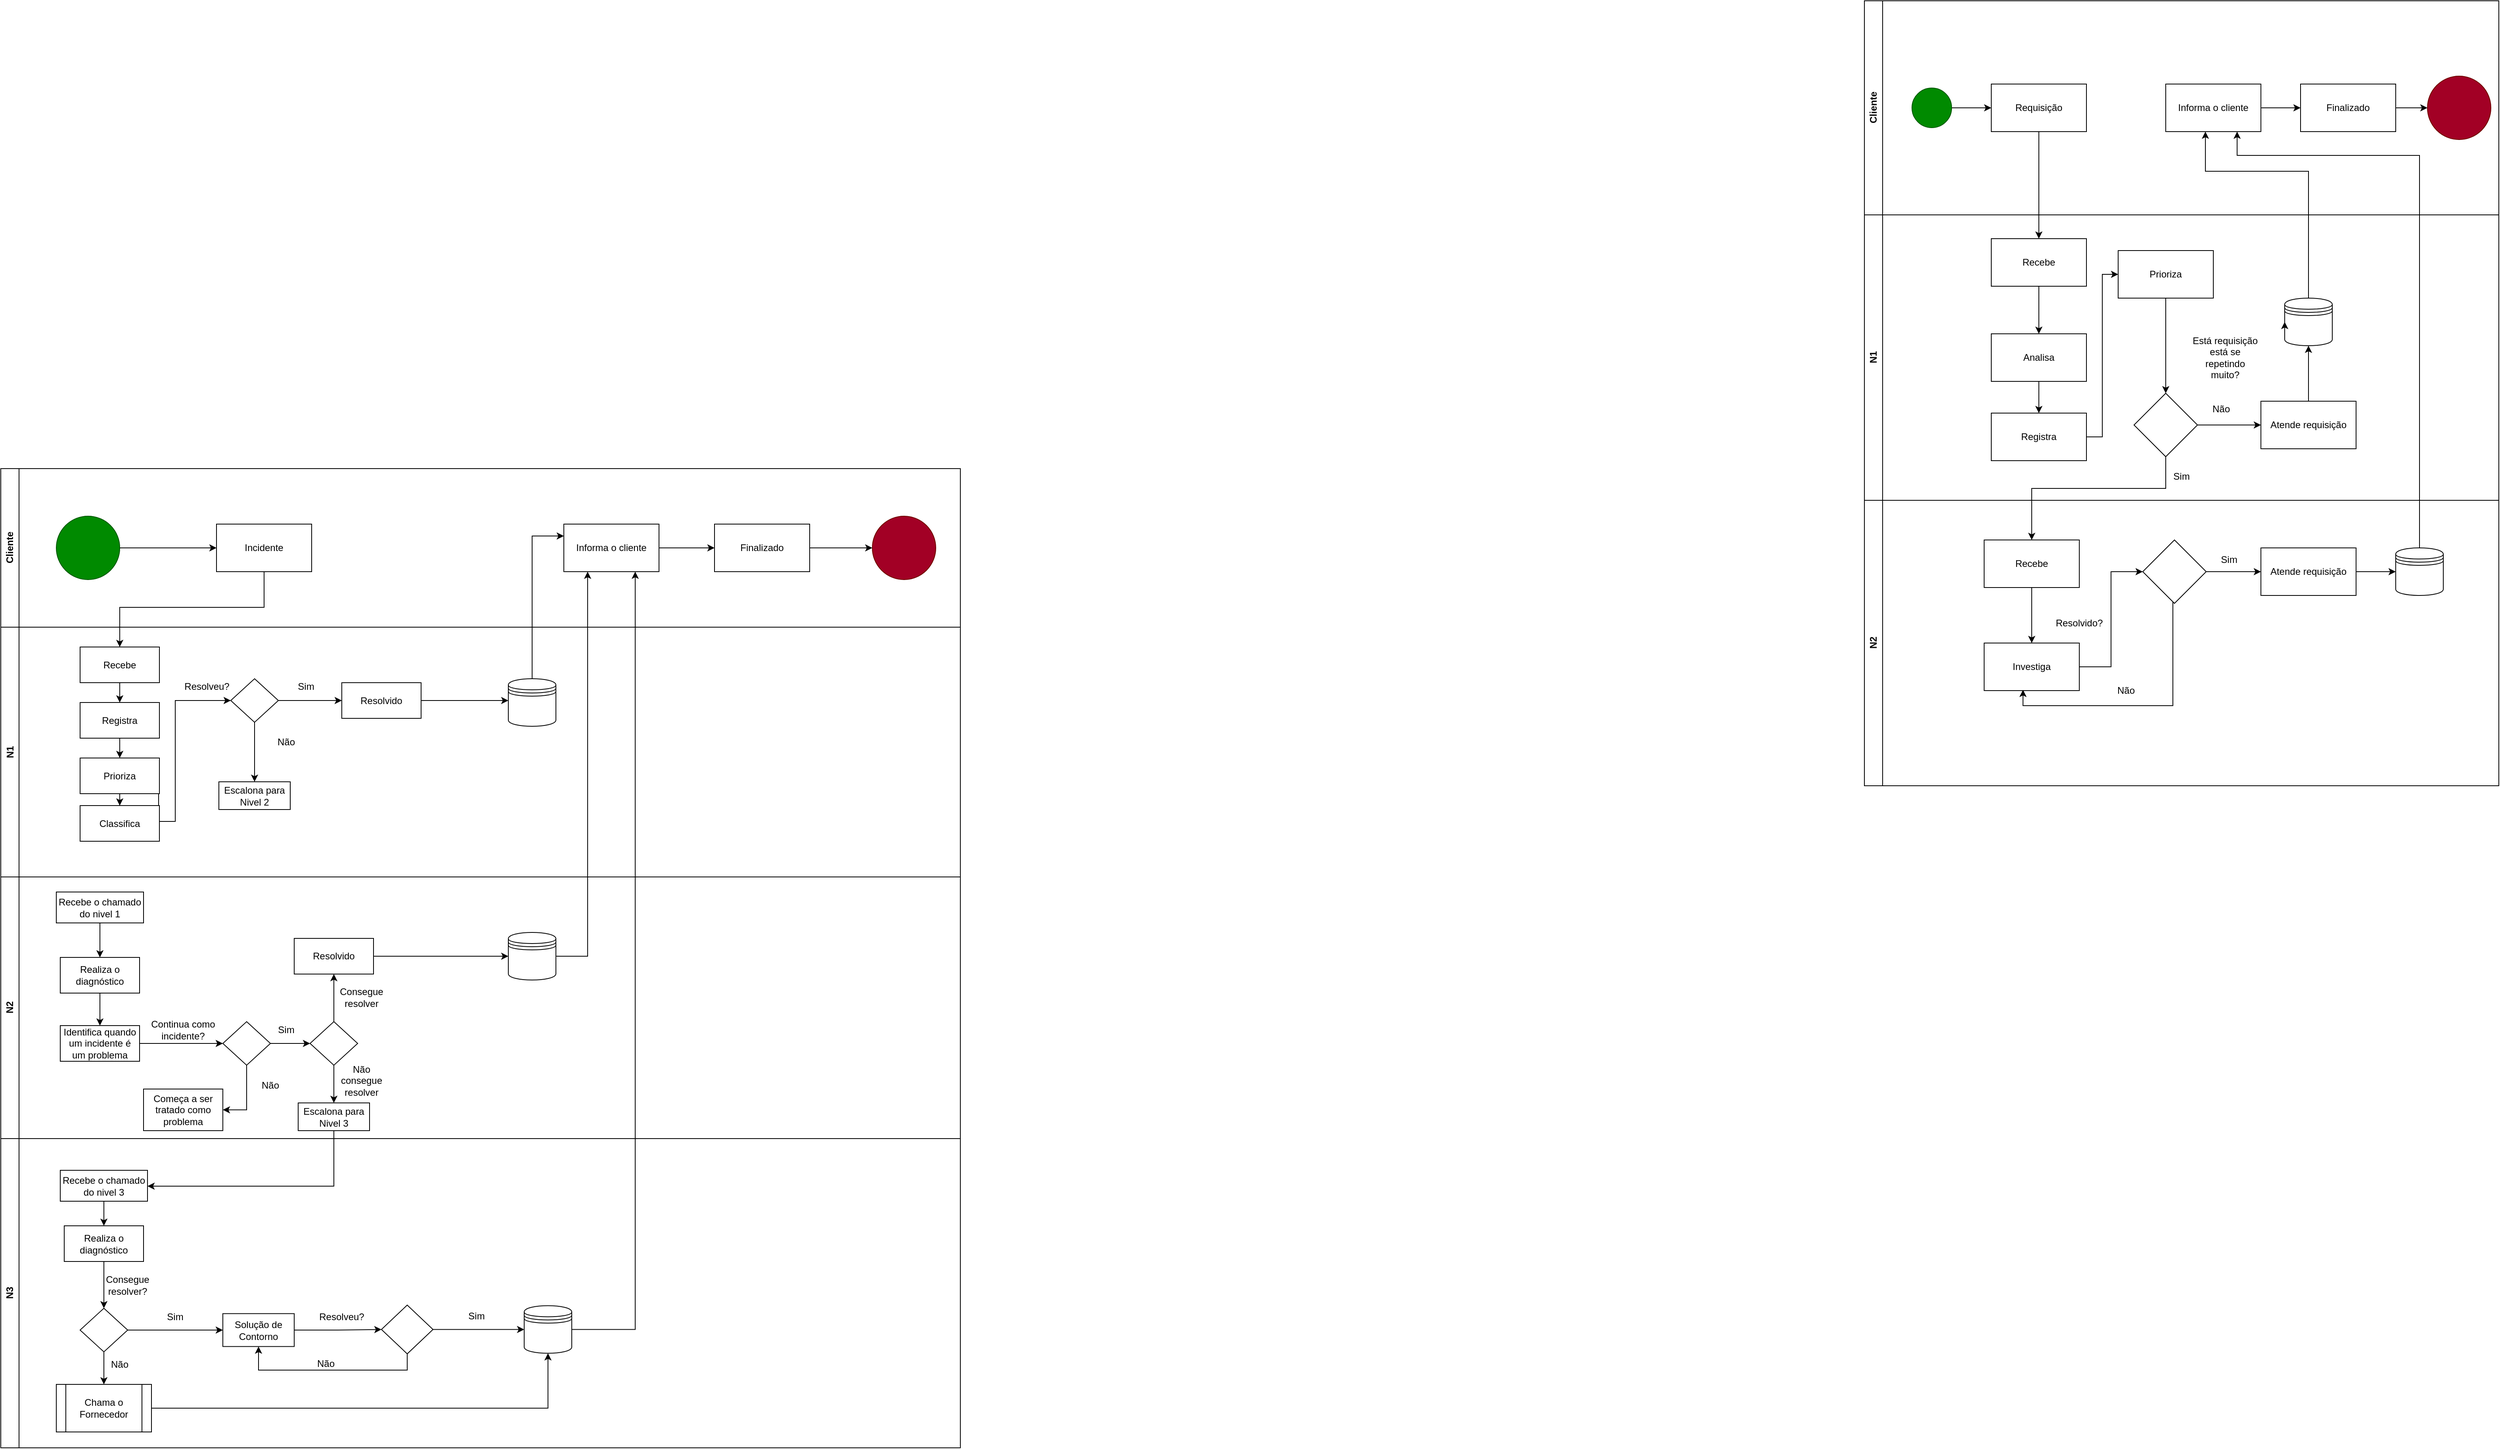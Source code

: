 <mxfile version="21.6.8" type="device">
  <diagram name="Página-1" id="hXJ0s1wKBTUplv9dP7Eq">
    <mxGraphModel dx="-1943" dy="749" grid="1" gridSize="10" guides="1" tooltips="1" connect="1" arrows="1" fold="1" page="0" pageScale="1" pageWidth="827" pageHeight="1169" math="0" shadow="0">
      <root>
        <mxCell id="0" />
        <mxCell id="1" parent="0" />
        <mxCell id="cr4gC9lYSwk-nvcHiaxD-121" value="Cliente&lt;br&gt;" style="swimlane;horizontal=0;whiteSpace=wrap;html=1;" parent="1" vertex="1">
          <mxGeometry x="3450" y="695" width="1210" height="200" as="geometry" />
        </mxCell>
        <mxCell id="cr4gC9lYSwk-nvcHiaxD-128" style="edgeStyle=orthogonalEdgeStyle;rounded=0;orthogonalLoop=1;jettySize=auto;html=1;entryX=0;entryY=0.5;entryDx=0;entryDy=0;" parent="cr4gC9lYSwk-nvcHiaxD-121" source="cr4gC9lYSwk-nvcHiaxD-124" target="cr4gC9lYSwk-nvcHiaxD-126" edge="1">
          <mxGeometry relative="1" as="geometry" />
        </mxCell>
        <mxCell id="cr4gC9lYSwk-nvcHiaxD-124" value="" style="ellipse;whiteSpace=wrap;html=1;aspect=fixed;fillColor=#008a00;fontColor=#ffffff;strokeColor=#005700;" parent="cr4gC9lYSwk-nvcHiaxD-121" vertex="1">
          <mxGeometry x="70" y="60" width="80" height="80" as="geometry" />
        </mxCell>
        <mxCell id="cr4gC9lYSwk-nvcHiaxD-125" value="" style="ellipse;whiteSpace=wrap;html=1;aspect=fixed;fillColor=#a20025;fontColor=#ffffff;strokeColor=#6F0000;" parent="cr4gC9lYSwk-nvcHiaxD-121" vertex="1">
          <mxGeometry x="1099" y="60" width="80" height="80" as="geometry" />
        </mxCell>
        <mxCell id="cr4gC9lYSwk-nvcHiaxD-126" value="Incidente" style="rounded=0;whiteSpace=wrap;html=1;" parent="cr4gC9lYSwk-nvcHiaxD-121" vertex="1">
          <mxGeometry x="272" y="70" width="120" height="60" as="geometry" />
        </mxCell>
        <mxCell id="cr4gC9lYSwk-nvcHiaxD-129" style="edgeStyle=orthogonalEdgeStyle;rounded=0;orthogonalLoop=1;jettySize=auto;html=1;" parent="cr4gC9lYSwk-nvcHiaxD-121" source="cr4gC9lYSwk-nvcHiaxD-127" target="cr4gC9lYSwk-nvcHiaxD-125" edge="1">
          <mxGeometry relative="1" as="geometry" />
        </mxCell>
        <mxCell id="cr4gC9lYSwk-nvcHiaxD-127" value="Finalizado" style="rounded=0;whiteSpace=wrap;html=1;" parent="cr4gC9lYSwk-nvcHiaxD-121" vertex="1">
          <mxGeometry x="900" y="70" width="120" height="60" as="geometry" />
        </mxCell>
        <mxCell id="cJJyXfFSYkXoEC7p0idP-39" value="" style="edgeStyle=orthogonalEdgeStyle;rounded=0;orthogonalLoop=1;jettySize=auto;html=1;" edge="1" parent="cr4gC9lYSwk-nvcHiaxD-121" source="cJJyXfFSYkXoEC7p0idP-37" target="cr4gC9lYSwk-nvcHiaxD-127">
          <mxGeometry relative="1" as="geometry" />
        </mxCell>
        <mxCell id="cJJyXfFSYkXoEC7p0idP-37" value="Informa o cliente" style="rounded=0;whiteSpace=wrap;html=1;" vertex="1" parent="cr4gC9lYSwk-nvcHiaxD-121">
          <mxGeometry x="710" y="70" width="120" height="60" as="geometry" />
        </mxCell>
        <mxCell id="cr4gC9lYSwk-nvcHiaxD-130" value="N1" style="swimlane;horizontal=0;whiteSpace=wrap;html=1;" parent="1" vertex="1">
          <mxGeometry x="3450" y="895" width="1210" height="315" as="geometry" />
        </mxCell>
        <mxCell id="cr4gC9lYSwk-nvcHiaxD-141" value="" style="edgeStyle=orthogonalEdgeStyle;rounded=0;orthogonalLoop=1;jettySize=auto;html=1;" parent="cr4gC9lYSwk-nvcHiaxD-130" source="cr4gC9lYSwk-nvcHiaxD-134" target="cr4gC9lYSwk-nvcHiaxD-139" edge="1">
          <mxGeometry relative="1" as="geometry" />
        </mxCell>
        <mxCell id="cr4gC9lYSwk-nvcHiaxD-134" value="Recebe" style="rounded=0;whiteSpace=wrap;html=1;" parent="cr4gC9lYSwk-nvcHiaxD-130" vertex="1">
          <mxGeometry x="100" y="25" width="100" height="45" as="geometry" />
        </mxCell>
        <mxCell id="cr4gC9lYSwk-nvcHiaxD-142" value="" style="edgeStyle=orthogonalEdgeStyle;rounded=0;orthogonalLoop=1;jettySize=auto;html=1;" parent="cr4gC9lYSwk-nvcHiaxD-130" source="cr4gC9lYSwk-nvcHiaxD-139" target="cr4gC9lYSwk-nvcHiaxD-140" edge="1">
          <mxGeometry relative="1" as="geometry" />
        </mxCell>
        <mxCell id="cr4gC9lYSwk-nvcHiaxD-139" value="Registra" style="rounded=0;whiteSpace=wrap;html=1;" parent="cr4gC9lYSwk-nvcHiaxD-130" vertex="1">
          <mxGeometry x="100" y="95" width="100" height="45" as="geometry" />
        </mxCell>
        <mxCell id="cr4gC9lYSwk-nvcHiaxD-145" value="" style="edgeStyle=orthogonalEdgeStyle;rounded=0;orthogonalLoop=1;jettySize=auto;html=1;entryX=0;entryY=0.5;entryDx=0;entryDy=0;" parent="cr4gC9lYSwk-nvcHiaxD-130" target="cr4gC9lYSwk-nvcHiaxD-144" edge="1">
          <mxGeometry relative="1" as="geometry">
            <mxPoint x="199" y="187.48" as="sourcePoint" />
            <mxPoint x="271.18" y="92.005" as="targetPoint" />
            <Array as="points">
              <mxPoint x="199" y="245" />
              <mxPoint x="220" y="245" />
              <mxPoint x="220" y="93" />
            </Array>
          </mxGeometry>
        </mxCell>
        <mxCell id="cJJyXfFSYkXoEC7p0idP-3" value="" style="edgeStyle=orthogonalEdgeStyle;rounded=0;orthogonalLoop=1;jettySize=auto;html=1;" edge="1" parent="cr4gC9lYSwk-nvcHiaxD-130" source="cr4gC9lYSwk-nvcHiaxD-140" target="cJJyXfFSYkXoEC7p0idP-1">
          <mxGeometry relative="1" as="geometry" />
        </mxCell>
        <mxCell id="cr4gC9lYSwk-nvcHiaxD-140" value="Prioriza" style="rounded=0;whiteSpace=wrap;html=1;" parent="cr4gC9lYSwk-nvcHiaxD-130" vertex="1">
          <mxGeometry x="100" y="165" width="100" height="45" as="geometry" />
        </mxCell>
        <mxCell id="cr4gC9lYSwk-nvcHiaxD-150" value="" style="edgeStyle=orthogonalEdgeStyle;rounded=0;orthogonalLoop=1;jettySize=auto;html=1;" parent="cr4gC9lYSwk-nvcHiaxD-130" source="cr4gC9lYSwk-nvcHiaxD-144" target="cr4gC9lYSwk-nvcHiaxD-149" edge="1">
          <mxGeometry relative="1" as="geometry" />
        </mxCell>
        <mxCell id="cr4gC9lYSwk-nvcHiaxD-155" value="" style="edgeStyle=orthogonalEdgeStyle;rounded=0;orthogonalLoop=1;jettySize=auto;html=1;" parent="cr4gC9lYSwk-nvcHiaxD-130" source="cr4gC9lYSwk-nvcHiaxD-144" edge="1">
          <mxGeometry relative="1" as="geometry">
            <mxPoint x="430" y="92.5" as="targetPoint" />
          </mxGeometry>
        </mxCell>
        <mxCell id="cr4gC9lYSwk-nvcHiaxD-144" value="" style="rhombus;whiteSpace=wrap;html=1;rounded=0;" parent="cr4gC9lYSwk-nvcHiaxD-130" vertex="1">
          <mxGeometry x="290" y="65" width="60" height="55" as="geometry" />
        </mxCell>
        <mxCell id="cr4gC9lYSwk-nvcHiaxD-146" value="Resolveu?" style="text;html=1;strokeColor=none;fillColor=none;align=center;verticalAlign=middle;whiteSpace=wrap;rounded=0;" parent="cr4gC9lYSwk-nvcHiaxD-130" vertex="1">
          <mxGeometry x="240" y="70" width="40" height="10" as="geometry" />
        </mxCell>
        <mxCell id="cr4gC9lYSwk-nvcHiaxD-149" value="Escalona para Nivel 2" style="whiteSpace=wrap;html=1;rounded=0;" parent="cr4gC9lYSwk-nvcHiaxD-130" vertex="1">
          <mxGeometry x="275" y="195" width="90" height="35" as="geometry" />
        </mxCell>
        <mxCell id="cr4gC9lYSwk-nvcHiaxD-151" value="Não" style="text;html=1;strokeColor=none;fillColor=none;align=center;verticalAlign=middle;whiteSpace=wrap;rounded=0;" parent="cr4gC9lYSwk-nvcHiaxD-130" vertex="1">
          <mxGeometry x="340" y="140" width="40" height="10" as="geometry" />
        </mxCell>
        <mxCell id="cr4gC9lYSwk-nvcHiaxD-156" value="Sim" style="text;html=1;strokeColor=none;fillColor=none;align=center;verticalAlign=middle;whiteSpace=wrap;rounded=0;" parent="cr4gC9lYSwk-nvcHiaxD-130" vertex="1">
          <mxGeometry x="365" y="70" width="40" height="10" as="geometry" />
        </mxCell>
        <mxCell id="cr4gC9lYSwk-nvcHiaxD-160" style="edgeStyle=orthogonalEdgeStyle;rounded=0;orthogonalLoop=1;jettySize=auto;html=1;" parent="cr4gC9lYSwk-nvcHiaxD-130" source="cr4gC9lYSwk-nvcHiaxD-158" edge="1">
          <mxGeometry relative="1" as="geometry">
            <mxPoint x="640" y="92.5" as="targetPoint" />
          </mxGeometry>
        </mxCell>
        <mxCell id="cr4gC9lYSwk-nvcHiaxD-158" value="Resolvido" style="rounded=0;whiteSpace=wrap;html=1;" parent="cr4gC9lYSwk-nvcHiaxD-130" vertex="1">
          <mxGeometry x="430" y="70" width="100" height="45" as="geometry" />
        </mxCell>
        <mxCell id="cr4gC9lYSwk-nvcHiaxD-159" value="" style="shape=datastore;whiteSpace=wrap;html=1;" parent="cr4gC9lYSwk-nvcHiaxD-130" vertex="1">
          <mxGeometry x="640" y="65" width="60" height="60" as="geometry" />
        </mxCell>
        <mxCell id="cr4gC9lYSwk-nvcHiaxD-182" style="edgeStyle=orthogonalEdgeStyle;rounded=0;orthogonalLoop=1;jettySize=auto;html=1;exitX=0.5;exitY=1;exitDx=0;exitDy=0;" parent="cr4gC9lYSwk-nvcHiaxD-130" source="cr4gC9lYSwk-nvcHiaxD-149" target="cr4gC9lYSwk-nvcHiaxD-149" edge="1">
          <mxGeometry relative="1" as="geometry" />
        </mxCell>
        <mxCell id="cJJyXfFSYkXoEC7p0idP-1" value="Classifica" style="rounded=0;whiteSpace=wrap;html=1;" vertex="1" parent="cr4gC9lYSwk-nvcHiaxD-130">
          <mxGeometry x="100" y="225" width="100" height="45" as="geometry" />
        </mxCell>
        <mxCell id="cr4gC9lYSwk-nvcHiaxD-138" style="edgeStyle=orthogonalEdgeStyle;rounded=0;orthogonalLoop=1;jettySize=auto;html=1;" parent="1" source="cr4gC9lYSwk-nvcHiaxD-126" target="cr4gC9lYSwk-nvcHiaxD-134" edge="1">
          <mxGeometry relative="1" as="geometry">
            <Array as="points">
              <mxPoint x="3782" y="870" />
              <mxPoint x="3600" y="870" />
            </Array>
          </mxGeometry>
        </mxCell>
        <mxCell id="cr4gC9lYSwk-nvcHiaxD-226" value="N2&lt;br&gt;" style="swimlane;horizontal=0;whiteSpace=wrap;html=1;" parent="1" vertex="1">
          <mxGeometry x="3450" y="1210" width="1210" height="330" as="geometry" />
        </mxCell>
        <mxCell id="cr4gC9lYSwk-nvcHiaxD-227" style="edgeStyle=orthogonalEdgeStyle;rounded=0;orthogonalLoop=1;jettySize=auto;html=1;entryX=0.5;entryY=0;entryDx=0;entryDy=0;" parent="cr4gC9lYSwk-nvcHiaxD-226" source="cr4gC9lYSwk-nvcHiaxD-228" target="cr4gC9lYSwk-nvcHiaxD-230" edge="1">
          <mxGeometry relative="1" as="geometry" />
        </mxCell>
        <mxCell id="cr4gC9lYSwk-nvcHiaxD-228" value="Recebe o chamado do nivel 1&lt;br&gt;" style="whiteSpace=wrap;html=1;rounded=0;" parent="cr4gC9lYSwk-nvcHiaxD-226" vertex="1">
          <mxGeometry x="70" y="19" width="110" height="39" as="geometry" />
        </mxCell>
        <mxCell id="cr4gC9lYSwk-nvcHiaxD-229" value="" style="edgeStyle=orthogonalEdgeStyle;rounded=0;orthogonalLoop=1;jettySize=auto;html=1;" parent="cr4gC9lYSwk-nvcHiaxD-226" source="cr4gC9lYSwk-nvcHiaxD-230" target="cr4gC9lYSwk-nvcHiaxD-232" edge="1">
          <mxGeometry relative="1" as="geometry" />
        </mxCell>
        <mxCell id="cr4gC9lYSwk-nvcHiaxD-230" value="Realiza o diagnóstico" style="rounded=0;whiteSpace=wrap;html=1;" parent="cr4gC9lYSwk-nvcHiaxD-226" vertex="1">
          <mxGeometry x="75" y="101.5" width="100" height="45" as="geometry" />
        </mxCell>
        <mxCell id="cr4gC9lYSwk-nvcHiaxD-231" value="" style="edgeStyle=orthogonalEdgeStyle;rounded=0;orthogonalLoop=1;jettySize=auto;html=1;" parent="cr4gC9lYSwk-nvcHiaxD-226" source="cr4gC9lYSwk-nvcHiaxD-232" target="cr4gC9lYSwk-nvcHiaxD-235" edge="1">
          <mxGeometry relative="1" as="geometry" />
        </mxCell>
        <mxCell id="cr4gC9lYSwk-nvcHiaxD-232" value="Identifica quando um incidente é um problema" style="rounded=0;whiteSpace=wrap;html=1;" parent="cr4gC9lYSwk-nvcHiaxD-226" vertex="1">
          <mxGeometry x="75" y="187.5" width="100" height="45" as="geometry" />
        </mxCell>
        <mxCell id="cr4gC9lYSwk-nvcHiaxD-233" style="edgeStyle=orthogonalEdgeStyle;rounded=0;orthogonalLoop=1;jettySize=auto;html=1;entryX=1;entryY=0.5;entryDx=0;entryDy=0;" parent="cr4gC9lYSwk-nvcHiaxD-226" source="cr4gC9lYSwk-nvcHiaxD-235" target="cr4gC9lYSwk-nvcHiaxD-237" edge="1">
          <mxGeometry relative="1" as="geometry">
            <mxPoint x="310" y="287.5" as="targetPoint" />
          </mxGeometry>
        </mxCell>
        <mxCell id="cr4gC9lYSwk-nvcHiaxD-234" value="" style="edgeStyle=orthogonalEdgeStyle;rounded=0;orthogonalLoop=1;jettySize=auto;html=1;" parent="cr4gC9lYSwk-nvcHiaxD-226" source="cr4gC9lYSwk-nvcHiaxD-235" target="cr4gC9lYSwk-nvcHiaxD-241" edge="1">
          <mxGeometry relative="1" as="geometry" />
        </mxCell>
        <mxCell id="cr4gC9lYSwk-nvcHiaxD-235" value="" style="rhombus;whiteSpace=wrap;html=1;rounded=0;" parent="cr4gC9lYSwk-nvcHiaxD-226" vertex="1">
          <mxGeometry x="280" y="182.5" width="60" height="55" as="geometry" />
        </mxCell>
        <mxCell id="cr4gC9lYSwk-nvcHiaxD-236" value="Continua como incidente?" style="text;html=1;strokeColor=none;fillColor=none;align=center;verticalAlign=middle;whiteSpace=wrap;rounded=0;" parent="cr4gC9lYSwk-nvcHiaxD-226" vertex="1">
          <mxGeometry x="180" y="187.5" width="100" height="10" as="geometry" />
        </mxCell>
        <mxCell id="cr4gC9lYSwk-nvcHiaxD-237" value="Começa a ser tratado como problema" style="rounded=0;whiteSpace=wrap;html=1;" parent="cr4gC9lYSwk-nvcHiaxD-226" vertex="1">
          <mxGeometry x="180" y="267.5" width="100" height="52.5" as="geometry" />
        </mxCell>
        <mxCell id="cr4gC9lYSwk-nvcHiaxD-238" value="Não" style="text;html=1;strokeColor=none;fillColor=none;align=center;verticalAlign=middle;whiteSpace=wrap;rounded=0;" parent="cr4gC9lYSwk-nvcHiaxD-226" vertex="1">
          <mxGeometry x="320" y="257.5" width="40" height="10" as="geometry" />
        </mxCell>
        <mxCell id="cr4gC9lYSwk-nvcHiaxD-239" value="" style="edgeStyle=orthogonalEdgeStyle;rounded=0;orthogonalLoop=1;jettySize=auto;html=1;" parent="cr4gC9lYSwk-nvcHiaxD-226" source="cr4gC9lYSwk-nvcHiaxD-241" target="cr4gC9lYSwk-nvcHiaxD-245" edge="1">
          <mxGeometry relative="1" as="geometry" />
        </mxCell>
        <mxCell id="cr4gC9lYSwk-nvcHiaxD-240" value="" style="edgeStyle=orthogonalEdgeStyle;rounded=0;orthogonalLoop=1;jettySize=auto;html=1;" parent="cr4gC9lYSwk-nvcHiaxD-226" source="cr4gC9lYSwk-nvcHiaxD-241" target="cr4gC9lYSwk-nvcHiaxD-247" edge="1">
          <mxGeometry relative="1" as="geometry" />
        </mxCell>
        <mxCell id="cr4gC9lYSwk-nvcHiaxD-241" value="" style="rhombus;whiteSpace=wrap;html=1;rounded=0;" parent="cr4gC9lYSwk-nvcHiaxD-226" vertex="1">
          <mxGeometry x="390" y="182.5" width="60" height="55" as="geometry" />
        </mxCell>
        <mxCell id="cr4gC9lYSwk-nvcHiaxD-242" value="Sim" style="text;html=1;strokeColor=none;fillColor=none;align=center;verticalAlign=middle;whiteSpace=wrap;rounded=0;" parent="cr4gC9lYSwk-nvcHiaxD-226" vertex="1">
          <mxGeometry x="340" y="187.5" width="40" height="10" as="geometry" />
        </mxCell>
        <mxCell id="cr4gC9lYSwk-nvcHiaxD-243" value="Consegue resolver" style="text;html=1;strokeColor=none;fillColor=none;align=center;verticalAlign=middle;whiteSpace=wrap;rounded=0;" parent="cr4gC9lYSwk-nvcHiaxD-226" vertex="1">
          <mxGeometry x="435" y="146.5" width="40" height="10" as="geometry" />
        </mxCell>
        <mxCell id="cr4gC9lYSwk-nvcHiaxD-244" value="Não consegue resolver" style="text;html=1;strokeColor=none;fillColor=none;align=center;verticalAlign=middle;whiteSpace=wrap;rounded=0;" parent="cr4gC9lYSwk-nvcHiaxD-226" vertex="1">
          <mxGeometry x="430" y="240" width="50" height="33.5" as="geometry" />
        </mxCell>
        <mxCell id="cr4gC9lYSwk-nvcHiaxD-245" value="Escalona para Nivel 3" style="whiteSpace=wrap;html=1;rounded=0;" parent="cr4gC9lYSwk-nvcHiaxD-226" vertex="1">
          <mxGeometry x="375" y="285" width="90" height="35" as="geometry" />
        </mxCell>
        <mxCell id="cr4gC9lYSwk-nvcHiaxD-246" style="edgeStyle=orthogonalEdgeStyle;rounded=0;orthogonalLoop=1;jettySize=auto;html=1;entryX=0;entryY=0.5;entryDx=0;entryDy=0;" parent="cr4gC9lYSwk-nvcHiaxD-226" source="cr4gC9lYSwk-nvcHiaxD-247" target="cr4gC9lYSwk-nvcHiaxD-248" edge="1">
          <mxGeometry relative="1" as="geometry" />
        </mxCell>
        <mxCell id="cr4gC9lYSwk-nvcHiaxD-247" value="Resolvido" style="rounded=0;whiteSpace=wrap;html=1;" parent="cr4gC9lYSwk-nvcHiaxD-226" vertex="1">
          <mxGeometry x="370" y="77.5" width="100" height="45" as="geometry" />
        </mxCell>
        <mxCell id="cr4gC9lYSwk-nvcHiaxD-248" value="" style="shape=datastore;whiteSpace=wrap;html=1;" parent="cr4gC9lYSwk-nvcHiaxD-226" vertex="1">
          <mxGeometry x="640" y="70" width="60" height="60" as="geometry" />
        </mxCell>
        <mxCell id="cJJyXfFSYkXoEC7p0idP-7" value="N3&lt;br&gt;" style="swimlane;horizontal=0;whiteSpace=wrap;html=1;" vertex="1" parent="1">
          <mxGeometry x="3450" y="1540" width="1210" height="390" as="geometry" />
        </mxCell>
        <mxCell id="cJJyXfFSYkXoEC7p0idP-11" style="edgeStyle=orthogonalEdgeStyle;rounded=0;orthogonalLoop=1;jettySize=auto;html=1;entryX=0.5;entryY=0;entryDx=0;entryDy=0;" edge="1" parent="cJJyXfFSYkXoEC7p0idP-7" source="cJJyXfFSYkXoEC7p0idP-8" target="cJJyXfFSYkXoEC7p0idP-10">
          <mxGeometry relative="1" as="geometry" />
        </mxCell>
        <mxCell id="cJJyXfFSYkXoEC7p0idP-8" value="Recebe o chamado do nivel 3" style="whiteSpace=wrap;html=1;rounded=0;" vertex="1" parent="cJJyXfFSYkXoEC7p0idP-7">
          <mxGeometry x="75" y="40" width="110" height="39" as="geometry" />
        </mxCell>
        <mxCell id="cJJyXfFSYkXoEC7p0idP-13" value="" style="edgeStyle=orthogonalEdgeStyle;rounded=0;orthogonalLoop=1;jettySize=auto;html=1;" edge="1" parent="cJJyXfFSYkXoEC7p0idP-7" source="cJJyXfFSYkXoEC7p0idP-10" target="cJJyXfFSYkXoEC7p0idP-12">
          <mxGeometry relative="1" as="geometry" />
        </mxCell>
        <mxCell id="cJJyXfFSYkXoEC7p0idP-10" value="Realiza o diagnóstico" style="rounded=0;whiteSpace=wrap;html=1;" vertex="1" parent="cJJyXfFSYkXoEC7p0idP-7">
          <mxGeometry x="80" y="110" width="100" height="45" as="geometry" />
        </mxCell>
        <mxCell id="cJJyXfFSYkXoEC7p0idP-19" value="" style="edgeStyle=orthogonalEdgeStyle;rounded=0;orthogonalLoop=1;jettySize=auto;html=1;" edge="1" parent="cJJyXfFSYkXoEC7p0idP-7" source="cJJyXfFSYkXoEC7p0idP-12" target="cJJyXfFSYkXoEC7p0idP-18">
          <mxGeometry relative="1" as="geometry" />
        </mxCell>
        <mxCell id="cJJyXfFSYkXoEC7p0idP-23" value="" style="edgeStyle=orthogonalEdgeStyle;rounded=0;orthogonalLoop=1;jettySize=auto;html=1;" edge="1" parent="cJJyXfFSYkXoEC7p0idP-7" source="cJJyXfFSYkXoEC7p0idP-12" target="cJJyXfFSYkXoEC7p0idP-22">
          <mxGeometry relative="1" as="geometry" />
        </mxCell>
        <mxCell id="cJJyXfFSYkXoEC7p0idP-12" value="" style="rhombus;whiteSpace=wrap;html=1;rounded=0;" vertex="1" parent="cJJyXfFSYkXoEC7p0idP-7">
          <mxGeometry x="100" y="214" width="60" height="55" as="geometry" />
        </mxCell>
        <mxCell id="cJJyXfFSYkXoEC7p0idP-15" value="Consegue resolver?" style="text;html=1;strokeColor=none;fillColor=none;align=center;verticalAlign=middle;whiteSpace=wrap;rounded=0;" vertex="1" parent="cJJyXfFSYkXoEC7p0idP-7">
          <mxGeometry x="130" y="170" width="60" height="30" as="geometry" />
        </mxCell>
        <mxCell id="cJJyXfFSYkXoEC7p0idP-28" value="" style="edgeStyle=orthogonalEdgeStyle;rounded=0;orthogonalLoop=1;jettySize=auto;html=1;" edge="1" parent="cJJyXfFSYkXoEC7p0idP-7" source="cJJyXfFSYkXoEC7p0idP-18" target="cJJyXfFSYkXoEC7p0idP-27">
          <mxGeometry relative="1" as="geometry" />
        </mxCell>
        <mxCell id="cJJyXfFSYkXoEC7p0idP-18" value="Solução de Contorno" style="whiteSpace=wrap;html=1;rounded=0;" vertex="1" parent="cJJyXfFSYkXoEC7p0idP-7">
          <mxGeometry x="280" y="220.75" width="90" height="41.5" as="geometry" />
        </mxCell>
        <mxCell id="cJJyXfFSYkXoEC7p0idP-42" style="edgeStyle=orthogonalEdgeStyle;rounded=0;orthogonalLoop=1;jettySize=auto;html=1;entryX=0.5;entryY=1;entryDx=0;entryDy=0;" edge="1" parent="cJJyXfFSYkXoEC7p0idP-7" source="cJJyXfFSYkXoEC7p0idP-22" target="cJJyXfFSYkXoEC7p0idP-35">
          <mxGeometry relative="1" as="geometry">
            <mxPoint x="690" y="280" as="targetPoint" />
          </mxGeometry>
        </mxCell>
        <mxCell id="cJJyXfFSYkXoEC7p0idP-22" value="Chama o Fornecedor" style="shape=process;whiteSpace=wrap;html=1;backgroundOutline=1;" vertex="1" parent="cJJyXfFSYkXoEC7p0idP-7">
          <mxGeometry x="70" y="310" width="120" height="60" as="geometry" />
        </mxCell>
        <mxCell id="cJJyXfFSYkXoEC7p0idP-24" value="Sim" style="text;html=1;strokeColor=none;fillColor=none;align=center;verticalAlign=middle;whiteSpace=wrap;rounded=0;" vertex="1" parent="cJJyXfFSYkXoEC7p0idP-7">
          <mxGeometry x="190" y="210" width="60" height="30" as="geometry" />
        </mxCell>
        <mxCell id="cJJyXfFSYkXoEC7p0idP-26" value="Não" style="text;html=1;strokeColor=none;fillColor=none;align=center;verticalAlign=middle;whiteSpace=wrap;rounded=0;" vertex="1" parent="cJJyXfFSYkXoEC7p0idP-7">
          <mxGeometry x="120" y="270" width="60" height="30" as="geometry" />
        </mxCell>
        <mxCell id="cJJyXfFSYkXoEC7p0idP-30" style="edgeStyle=orthogonalEdgeStyle;rounded=0;orthogonalLoop=1;jettySize=auto;html=1;entryX=0.5;entryY=1;entryDx=0;entryDy=0;" edge="1" parent="cJJyXfFSYkXoEC7p0idP-7" source="cJJyXfFSYkXoEC7p0idP-27" target="cJJyXfFSYkXoEC7p0idP-18">
          <mxGeometry relative="1" as="geometry">
            <Array as="points">
              <mxPoint x="512" y="292" />
              <mxPoint x="325" y="292" />
            </Array>
          </mxGeometry>
        </mxCell>
        <mxCell id="cJJyXfFSYkXoEC7p0idP-36" value="" style="edgeStyle=orthogonalEdgeStyle;rounded=0;orthogonalLoop=1;jettySize=auto;html=1;" edge="1" parent="cJJyXfFSYkXoEC7p0idP-7" source="cJJyXfFSYkXoEC7p0idP-27" target="cJJyXfFSYkXoEC7p0idP-35">
          <mxGeometry relative="1" as="geometry" />
        </mxCell>
        <mxCell id="cJJyXfFSYkXoEC7p0idP-27" value="" style="rhombus;whiteSpace=wrap;html=1;rounded=0;" vertex="1" parent="cJJyXfFSYkXoEC7p0idP-7">
          <mxGeometry x="480" y="210" width="65" height="61.5" as="geometry" />
        </mxCell>
        <mxCell id="cJJyXfFSYkXoEC7p0idP-29" value="Resolveu?" style="text;html=1;strokeColor=none;fillColor=none;align=center;verticalAlign=middle;whiteSpace=wrap;rounded=0;" vertex="1" parent="cJJyXfFSYkXoEC7p0idP-7">
          <mxGeometry x="400" y="210" width="60" height="30" as="geometry" />
        </mxCell>
        <mxCell id="cJJyXfFSYkXoEC7p0idP-31" value="Não" style="text;html=1;strokeColor=none;fillColor=none;align=center;verticalAlign=middle;whiteSpace=wrap;rounded=0;" vertex="1" parent="cJJyXfFSYkXoEC7p0idP-7">
          <mxGeometry x="380" y="269" width="60" height="30" as="geometry" />
        </mxCell>
        <mxCell id="cJJyXfFSYkXoEC7p0idP-34" value="Sim" style="text;html=1;strokeColor=none;fillColor=none;align=center;verticalAlign=middle;whiteSpace=wrap;rounded=0;" vertex="1" parent="cJJyXfFSYkXoEC7p0idP-7">
          <mxGeometry x="570" y="209" width="60" height="30" as="geometry" />
        </mxCell>
        <mxCell id="cJJyXfFSYkXoEC7p0idP-35" value="" style="shape=datastore;whiteSpace=wrap;html=1;" vertex="1" parent="cJJyXfFSYkXoEC7p0idP-7">
          <mxGeometry x="660" y="210.75" width="60" height="60" as="geometry" />
        </mxCell>
        <mxCell id="cJJyXfFSYkXoEC7p0idP-9" style="edgeStyle=orthogonalEdgeStyle;rounded=0;orthogonalLoop=1;jettySize=auto;html=1;entryX=1;entryY=0.5;entryDx=0;entryDy=0;" edge="1" parent="1" source="cr4gC9lYSwk-nvcHiaxD-245" target="cJJyXfFSYkXoEC7p0idP-8">
          <mxGeometry relative="1" as="geometry">
            <Array as="points">
              <mxPoint x="3870" y="1600" />
              <mxPoint x="3635" y="1600" />
            </Array>
          </mxGeometry>
        </mxCell>
        <mxCell id="cJJyXfFSYkXoEC7p0idP-38" style="edgeStyle=orthogonalEdgeStyle;rounded=0;orthogonalLoop=1;jettySize=auto;html=1;entryX=0;entryY=0.25;entryDx=0;entryDy=0;" edge="1" parent="1" source="cr4gC9lYSwk-nvcHiaxD-159" target="cJJyXfFSYkXoEC7p0idP-37">
          <mxGeometry relative="1" as="geometry">
            <Array as="points">
              <mxPoint x="4120" y="780" />
            </Array>
          </mxGeometry>
        </mxCell>
        <mxCell id="cJJyXfFSYkXoEC7p0idP-40" style="edgeStyle=orthogonalEdgeStyle;rounded=0;orthogonalLoop=1;jettySize=auto;html=1;entryX=0.25;entryY=1;entryDx=0;entryDy=0;" edge="1" parent="1" source="cr4gC9lYSwk-nvcHiaxD-248" target="cJJyXfFSYkXoEC7p0idP-37">
          <mxGeometry relative="1" as="geometry" />
        </mxCell>
        <mxCell id="cJJyXfFSYkXoEC7p0idP-41" style="edgeStyle=orthogonalEdgeStyle;rounded=0;orthogonalLoop=1;jettySize=auto;html=1;entryX=0.75;entryY=1;entryDx=0;entryDy=0;" edge="1" parent="1" source="cJJyXfFSYkXoEC7p0idP-35" target="cJJyXfFSYkXoEC7p0idP-37">
          <mxGeometry relative="1" as="geometry">
            <Array as="points">
              <mxPoint x="4250" y="1781" />
            </Array>
          </mxGeometry>
        </mxCell>
        <mxCell id="cJJyXfFSYkXoEC7p0idP-112" value="N1&lt;br&gt;" style="swimlane;horizontal=0;whiteSpace=wrap;html=1;" vertex="1" parent="1">
          <mxGeometry x="5800" y="375" width="800" height="360" as="geometry" />
        </mxCell>
        <mxCell id="cJJyXfFSYkXoEC7p0idP-113" value="" style="edgeStyle=orthogonalEdgeStyle;rounded=0;orthogonalLoop=1;jettySize=auto;html=1;" edge="1" parent="cJJyXfFSYkXoEC7p0idP-112" source="cJJyXfFSYkXoEC7p0idP-114" target="cJJyXfFSYkXoEC7p0idP-116">
          <mxGeometry relative="1" as="geometry" />
        </mxCell>
        <mxCell id="cJJyXfFSYkXoEC7p0idP-114" value="Recebe" style="rounded=0;whiteSpace=wrap;html=1;" vertex="1" parent="cJJyXfFSYkXoEC7p0idP-112">
          <mxGeometry x="160" y="30" width="120" height="60" as="geometry" />
        </mxCell>
        <mxCell id="cJJyXfFSYkXoEC7p0idP-115" value="" style="edgeStyle=orthogonalEdgeStyle;rounded=0;orthogonalLoop=1;jettySize=auto;html=1;" edge="1" parent="cJJyXfFSYkXoEC7p0idP-112" source="cJJyXfFSYkXoEC7p0idP-116" target="cJJyXfFSYkXoEC7p0idP-118">
          <mxGeometry relative="1" as="geometry" />
        </mxCell>
        <mxCell id="cJJyXfFSYkXoEC7p0idP-116" value="Analisa" style="rounded=0;whiteSpace=wrap;html=1;" vertex="1" parent="cJJyXfFSYkXoEC7p0idP-112">
          <mxGeometry x="160" y="150" width="120" height="60" as="geometry" />
        </mxCell>
        <mxCell id="cJJyXfFSYkXoEC7p0idP-117" style="edgeStyle=orthogonalEdgeStyle;rounded=0;orthogonalLoop=1;jettySize=auto;html=1;entryX=0;entryY=0.5;entryDx=0;entryDy=0;" edge="1" parent="cJJyXfFSYkXoEC7p0idP-112" source="cJJyXfFSYkXoEC7p0idP-118" target="cJJyXfFSYkXoEC7p0idP-120">
          <mxGeometry relative="1" as="geometry" />
        </mxCell>
        <mxCell id="cJJyXfFSYkXoEC7p0idP-118" value="Registra" style="rounded=0;whiteSpace=wrap;html=1;" vertex="1" parent="cJJyXfFSYkXoEC7p0idP-112">
          <mxGeometry x="160" y="250" width="120" height="60" as="geometry" />
        </mxCell>
        <mxCell id="cJJyXfFSYkXoEC7p0idP-119" value="" style="edgeStyle=orthogonalEdgeStyle;rounded=0;orthogonalLoop=1;jettySize=auto;html=1;" edge="1" parent="cJJyXfFSYkXoEC7p0idP-112" source="cJJyXfFSYkXoEC7p0idP-120" target="cJJyXfFSYkXoEC7p0idP-122">
          <mxGeometry relative="1" as="geometry" />
        </mxCell>
        <mxCell id="cJJyXfFSYkXoEC7p0idP-120" value="Prioriza" style="rounded=0;whiteSpace=wrap;html=1;" vertex="1" parent="cJJyXfFSYkXoEC7p0idP-112">
          <mxGeometry x="320" y="45" width="120" height="60" as="geometry" />
        </mxCell>
        <mxCell id="cJJyXfFSYkXoEC7p0idP-121" value="" style="edgeStyle=orthogonalEdgeStyle;rounded=0;orthogonalLoop=1;jettySize=auto;html=1;" edge="1" parent="cJJyXfFSYkXoEC7p0idP-112" source="cJJyXfFSYkXoEC7p0idP-122" target="cJJyXfFSYkXoEC7p0idP-125">
          <mxGeometry relative="1" as="geometry" />
        </mxCell>
        <mxCell id="cJJyXfFSYkXoEC7p0idP-122" value="" style="rhombus;whiteSpace=wrap;html=1;rounded=0;" vertex="1" parent="cJJyXfFSYkXoEC7p0idP-112">
          <mxGeometry x="340" y="225" width="80" height="80" as="geometry" />
        </mxCell>
        <mxCell id="cJJyXfFSYkXoEC7p0idP-123" value="Está requisição está se repetindo muito?" style="text;html=1;strokeColor=none;fillColor=none;align=center;verticalAlign=middle;whiteSpace=wrap;rounded=0;" vertex="1" parent="cJJyXfFSYkXoEC7p0idP-112">
          <mxGeometry x="410" y="145" width="90" height="70" as="geometry" />
        </mxCell>
        <mxCell id="cJJyXfFSYkXoEC7p0idP-156" value="" style="edgeStyle=orthogonalEdgeStyle;rounded=0;orthogonalLoop=1;jettySize=auto;html=1;" edge="1" parent="cJJyXfFSYkXoEC7p0idP-112" source="cJJyXfFSYkXoEC7p0idP-125" target="cJJyXfFSYkXoEC7p0idP-128">
          <mxGeometry relative="1" as="geometry" />
        </mxCell>
        <mxCell id="cJJyXfFSYkXoEC7p0idP-125" value="Atende requisição" style="whiteSpace=wrap;html=1;rounded=0;" vertex="1" parent="cJJyXfFSYkXoEC7p0idP-112">
          <mxGeometry x="500" y="235" width="120" height="60" as="geometry" />
        </mxCell>
        <mxCell id="cJJyXfFSYkXoEC7p0idP-126" value="Não" style="text;html=1;strokeColor=none;fillColor=none;align=center;verticalAlign=middle;whiteSpace=wrap;rounded=0;" vertex="1" parent="cJJyXfFSYkXoEC7p0idP-112">
          <mxGeometry x="370" y="225" width="160" height="40" as="geometry" />
        </mxCell>
        <mxCell id="cJJyXfFSYkXoEC7p0idP-128" value="" style="shape=datastore;whiteSpace=wrap;html=1;" vertex="1" parent="cJJyXfFSYkXoEC7p0idP-112">
          <mxGeometry x="530" y="105" width="60" height="60" as="geometry" />
        </mxCell>
        <mxCell id="cJJyXfFSYkXoEC7p0idP-155" style="edgeStyle=orthogonalEdgeStyle;rounded=0;orthogonalLoop=1;jettySize=auto;html=1;exitX=0;exitY=0.7;exitDx=0;exitDy=0;entryX=0;entryY=0.5;entryDx=0;entryDy=0;" edge="1" parent="cJJyXfFSYkXoEC7p0idP-112" source="cJJyXfFSYkXoEC7p0idP-128" target="cJJyXfFSYkXoEC7p0idP-128">
          <mxGeometry relative="1" as="geometry" />
        </mxCell>
        <mxCell id="cJJyXfFSYkXoEC7p0idP-127" value="Sim" style="text;html=1;strokeColor=none;fillColor=none;align=center;verticalAlign=middle;whiteSpace=wrap;rounded=0;" vertex="1" parent="cJJyXfFSYkXoEC7p0idP-112">
          <mxGeometry x="350" y="305" width="100" height="50" as="geometry" />
        </mxCell>
        <mxCell id="cJJyXfFSYkXoEC7p0idP-134" value="Cliente" style="swimlane;horizontal=0;whiteSpace=wrap;html=1;" vertex="1" parent="1">
          <mxGeometry x="5800" y="105" width="800" height="270" as="geometry" />
        </mxCell>
        <mxCell id="cJJyXfFSYkXoEC7p0idP-135" style="edgeStyle=orthogonalEdgeStyle;rounded=0;orthogonalLoop=1;jettySize=auto;html=1;entryX=0;entryY=0.5;entryDx=0;entryDy=0;" edge="1" parent="cJJyXfFSYkXoEC7p0idP-134" source="cJJyXfFSYkXoEC7p0idP-136" target="cJJyXfFSYkXoEC7p0idP-137">
          <mxGeometry relative="1" as="geometry" />
        </mxCell>
        <mxCell id="cJJyXfFSYkXoEC7p0idP-136" value="" style="ellipse;whiteSpace=wrap;html=1;aspect=fixed;fillColor=#008a00;fontColor=#ffffff;strokeColor=#005700;" vertex="1" parent="cJJyXfFSYkXoEC7p0idP-134">
          <mxGeometry x="60" y="110" width="50" height="50" as="geometry" />
        </mxCell>
        <mxCell id="cJJyXfFSYkXoEC7p0idP-137" value="Requisição" style="rounded=0;whiteSpace=wrap;html=1;" vertex="1" parent="cJJyXfFSYkXoEC7p0idP-134">
          <mxGeometry x="160" y="105" width="120" height="60" as="geometry" />
        </mxCell>
        <mxCell id="cJJyXfFSYkXoEC7p0idP-133" value="Informa o cliente" style="rounded=0;whiteSpace=wrap;html=1;" vertex="1" parent="cJJyXfFSYkXoEC7p0idP-134">
          <mxGeometry x="380" y="105" width="120" height="60" as="geometry" />
        </mxCell>
        <mxCell id="cJJyXfFSYkXoEC7p0idP-131" value="Finalizado" style="rounded=0;whiteSpace=wrap;html=1;" vertex="1" parent="cJJyXfFSYkXoEC7p0idP-134">
          <mxGeometry x="550" y="105" width="120" height="60" as="geometry" />
        </mxCell>
        <mxCell id="cJJyXfFSYkXoEC7p0idP-132" value="" style="edgeStyle=orthogonalEdgeStyle;rounded=0;orthogonalLoop=1;jettySize=auto;html=1;" edge="1" parent="cJJyXfFSYkXoEC7p0idP-134" source="cJJyXfFSYkXoEC7p0idP-133" target="cJJyXfFSYkXoEC7p0idP-131">
          <mxGeometry relative="1" as="geometry" />
        </mxCell>
        <mxCell id="cJJyXfFSYkXoEC7p0idP-129" value="" style="ellipse;whiteSpace=wrap;html=1;aspect=fixed;fillColor=#a20025;fontColor=#ffffff;strokeColor=#6F0000;" vertex="1" parent="cJJyXfFSYkXoEC7p0idP-134">
          <mxGeometry x="710" y="95" width="80" height="80" as="geometry" />
        </mxCell>
        <mxCell id="cJJyXfFSYkXoEC7p0idP-130" style="edgeStyle=orthogonalEdgeStyle;rounded=0;orthogonalLoop=1;jettySize=auto;html=1;" edge="1" parent="cJJyXfFSYkXoEC7p0idP-134" source="cJJyXfFSYkXoEC7p0idP-131" target="cJJyXfFSYkXoEC7p0idP-129">
          <mxGeometry relative="1" as="geometry" />
        </mxCell>
        <mxCell id="cJJyXfFSYkXoEC7p0idP-138" style="edgeStyle=orthogonalEdgeStyle;rounded=0;orthogonalLoop=1;jettySize=auto;html=1;" edge="1" parent="1" source="cJJyXfFSYkXoEC7p0idP-137" target="cJJyXfFSYkXoEC7p0idP-114">
          <mxGeometry relative="1" as="geometry" />
        </mxCell>
        <mxCell id="cJJyXfFSYkXoEC7p0idP-140" value="N2" style="swimlane;horizontal=0;whiteSpace=wrap;html=1;startSize=23;" vertex="1" parent="1">
          <mxGeometry x="5800" y="735" width="800" height="360" as="geometry" />
        </mxCell>
        <mxCell id="cJJyXfFSYkXoEC7p0idP-141" value="" style="edgeStyle=orthogonalEdgeStyle;rounded=0;orthogonalLoop=1;jettySize=auto;html=1;" edge="1" parent="cJJyXfFSYkXoEC7p0idP-140" source="cJJyXfFSYkXoEC7p0idP-142" target="cJJyXfFSYkXoEC7p0idP-144">
          <mxGeometry relative="1" as="geometry" />
        </mxCell>
        <mxCell id="cJJyXfFSYkXoEC7p0idP-142" value="Recebe" style="rounded=0;whiteSpace=wrap;html=1;" vertex="1" parent="cJJyXfFSYkXoEC7p0idP-140">
          <mxGeometry x="151" y="50" width="120" height="60" as="geometry" />
        </mxCell>
        <mxCell id="cJJyXfFSYkXoEC7p0idP-143" value="" style="edgeStyle=orthogonalEdgeStyle;rounded=0;orthogonalLoop=1;jettySize=auto;html=1;entryX=0;entryY=0.5;entryDx=0;entryDy=0;" edge="1" parent="cJJyXfFSYkXoEC7p0idP-140" source="cJJyXfFSYkXoEC7p0idP-144" target="cJJyXfFSYkXoEC7p0idP-147">
          <mxGeometry relative="1" as="geometry" />
        </mxCell>
        <mxCell id="cJJyXfFSYkXoEC7p0idP-144" value="Investiga" style="rounded=0;whiteSpace=wrap;html=1;" vertex="1" parent="cJJyXfFSYkXoEC7p0idP-140">
          <mxGeometry x="151" y="180" width="120" height="60" as="geometry" />
        </mxCell>
        <mxCell id="cJJyXfFSYkXoEC7p0idP-146" style="edgeStyle=orthogonalEdgeStyle;rounded=0;orthogonalLoop=1;jettySize=auto;html=1;entryX=0;entryY=0.5;entryDx=0;entryDy=0;" edge="1" parent="cJJyXfFSYkXoEC7p0idP-140" source="cJJyXfFSYkXoEC7p0idP-147" target="cJJyXfFSYkXoEC7p0idP-150">
          <mxGeometry relative="1" as="geometry">
            <mxPoint x="970" y="175" as="targetPoint" />
          </mxGeometry>
        </mxCell>
        <mxCell id="cJJyXfFSYkXoEC7p0idP-161" style="edgeStyle=orthogonalEdgeStyle;rounded=0;orthogonalLoop=1;jettySize=auto;html=1;entryX=0.5;entryY=1;entryDx=0;entryDy=0;" edge="1" parent="cJJyXfFSYkXoEC7p0idP-140">
          <mxGeometry relative="1" as="geometry">
            <mxPoint x="389" y="120.0" as="sourcePoint" />
            <mxPoint x="200" y="239" as="targetPoint" />
            <Array as="points">
              <mxPoint x="389" y="259" />
              <mxPoint x="200" y="259" />
            </Array>
          </mxGeometry>
        </mxCell>
        <mxCell id="cJJyXfFSYkXoEC7p0idP-147" value="" style="rhombus;whiteSpace=wrap;html=1;rounded=0;" vertex="1" parent="cJJyXfFSYkXoEC7p0idP-140">
          <mxGeometry x="351" y="50" width="80" height="80" as="geometry" />
        </mxCell>
        <mxCell id="cJJyXfFSYkXoEC7p0idP-148" value="Resolvido?" style="text;html=1;strokeColor=none;fillColor=none;align=center;verticalAlign=middle;whiteSpace=wrap;rounded=0;" vertex="1" parent="cJJyXfFSYkXoEC7p0idP-140">
          <mxGeometry x="221" y="130" width="100" height="50" as="geometry" />
        </mxCell>
        <mxCell id="cJJyXfFSYkXoEC7p0idP-149" value="Não" style="text;html=1;strokeColor=none;fillColor=none;align=center;verticalAlign=middle;whiteSpace=wrap;rounded=0;" vertex="1" parent="cJJyXfFSYkXoEC7p0idP-140">
          <mxGeometry x="280" y="215" width="100" height="50" as="geometry" />
        </mxCell>
        <mxCell id="cJJyXfFSYkXoEC7p0idP-158" style="edgeStyle=orthogonalEdgeStyle;rounded=0;orthogonalLoop=1;jettySize=auto;html=1;" edge="1" parent="cJJyXfFSYkXoEC7p0idP-140" source="cJJyXfFSYkXoEC7p0idP-150">
          <mxGeometry relative="1" as="geometry">
            <mxPoint x="670" y="90" as="targetPoint" />
          </mxGeometry>
        </mxCell>
        <mxCell id="cJJyXfFSYkXoEC7p0idP-150" value="Atende requisição" style="whiteSpace=wrap;html=1;rounded=0;" vertex="1" parent="cJJyXfFSYkXoEC7p0idP-140">
          <mxGeometry x="500" y="60" width="120" height="60" as="geometry" />
        </mxCell>
        <mxCell id="cJJyXfFSYkXoEC7p0idP-151" value="Sim" style="text;html=1;strokeColor=none;fillColor=none;align=center;verticalAlign=middle;whiteSpace=wrap;rounded=0;" vertex="1" parent="cJJyXfFSYkXoEC7p0idP-140">
          <mxGeometry x="410" y="50" width="100" height="50" as="geometry" />
        </mxCell>
        <mxCell id="cJJyXfFSYkXoEC7p0idP-159" value="" style="shape=datastore;whiteSpace=wrap;html=1;" vertex="1" parent="cJJyXfFSYkXoEC7p0idP-140">
          <mxGeometry x="670" y="60" width="60" height="60" as="geometry" />
        </mxCell>
        <mxCell id="cJJyXfFSYkXoEC7p0idP-157" style="edgeStyle=orthogonalEdgeStyle;rounded=0;orthogonalLoop=1;jettySize=auto;html=1;" edge="1" parent="1" source="cJJyXfFSYkXoEC7p0idP-128">
          <mxGeometry relative="1" as="geometry">
            <mxPoint x="6230" y="270" as="targetPoint" />
            <Array as="points">
              <mxPoint x="6360" y="320" />
              <mxPoint x="6230" y="320" />
              <mxPoint x="6230" y="270" />
            </Array>
          </mxGeometry>
        </mxCell>
        <mxCell id="cJJyXfFSYkXoEC7p0idP-160" style="edgeStyle=orthogonalEdgeStyle;rounded=0;orthogonalLoop=1;jettySize=auto;html=1;entryX=0.75;entryY=1;entryDx=0;entryDy=0;" edge="1" parent="1" source="cJJyXfFSYkXoEC7p0idP-159" target="cJJyXfFSYkXoEC7p0idP-133">
          <mxGeometry relative="1" as="geometry">
            <Array as="points">
              <mxPoint x="6500" y="300" />
              <mxPoint x="6270" y="300" />
            </Array>
          </mxGeometry>
        </mxCell>
        <mxCell id="cJJyXfFSYkXoEC7p0idP-162" style="edgeStyle=orthogonalEdgeStyle;rounded=0;orthogonalLoop=1;jettySize=auto;html=1;entryX=0.5;entryY=0;entryDx=0;entryDy=0;" edge="1" parent="1" source="cJJyXfFSYkXoEC7p0idP-122" target="cJJyXfFSYkXoEC7p0idP-142">
          <mxGeometry relative="1" as="geometry">
            <Array as="points">
              <mxPoint x="6180" y="720" />
              <mxPoint x="6011" y="720" />
            </Array>
          </mxGeometry>
        </mxCell>
      </root>
    </mxGraphModel>
  </diagram>
</mxfile>
